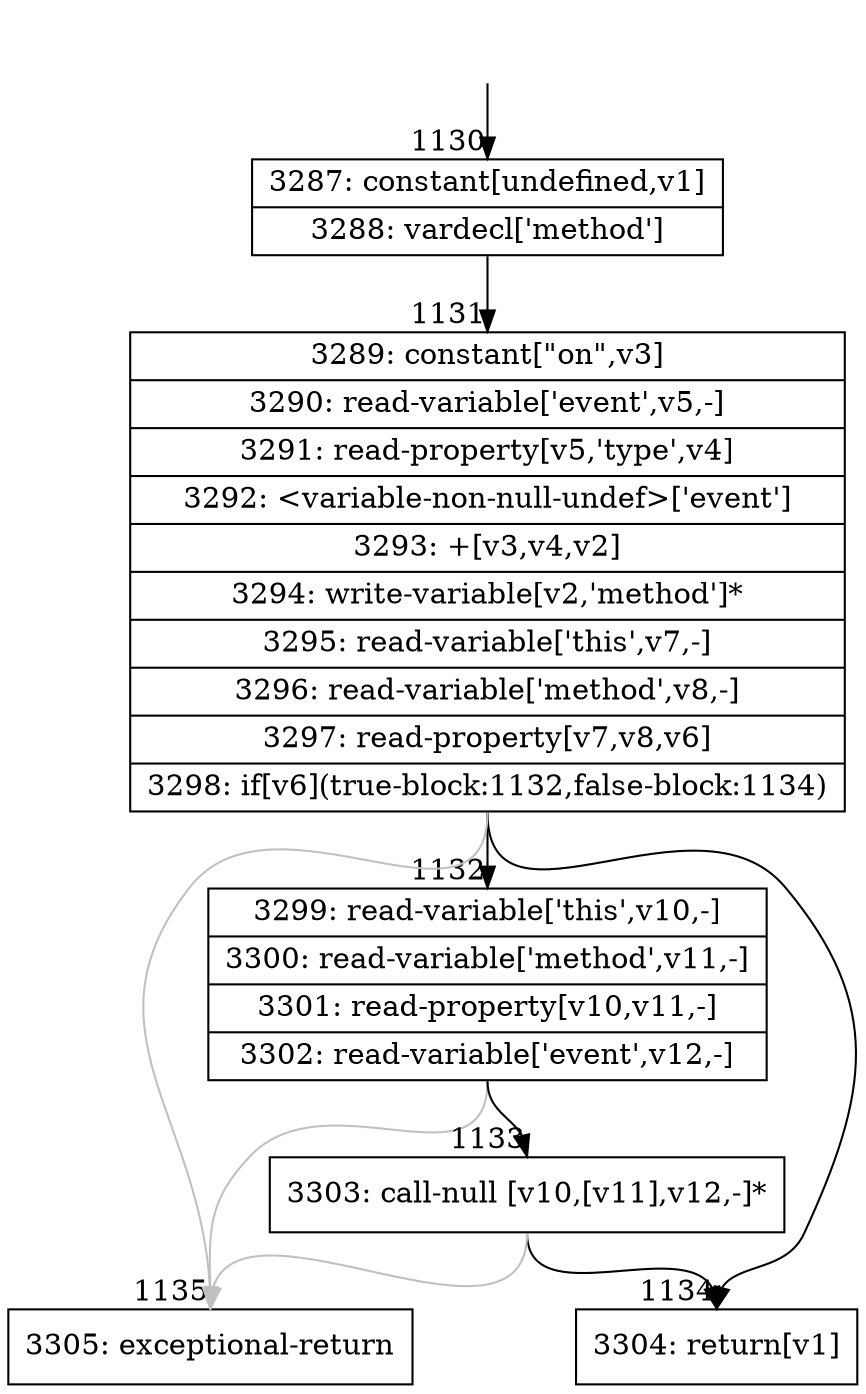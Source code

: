 digraph {
rankdir="TD"
BB_entry107[shape=none,label=""];
BB_entry107 -> BB1130 [tailport=s, headport=n, headlabel="    1130"]
BB1130 [shape=record label="{3287: constant[undefined,v1]|3288: vardecl['method']}" ] 
BB1130 -> BB1131 [tailport=s, headport=n, headlabel="      1131"]
BB1131 [shape=record label="{3289: constant[\"on\",v3]|3290: read-variable['event',v5,-]|3291: read-property[v5,'type',v4]|3292: \<variable-non-null-undef\>['event']|3293: +[v3,v4,v2]|3294: write-variable[v2,'method']*|3295: read-variable['this',v7,-]|3296: read-variable['method',v8,-]|3297: read-property[v7,v8,v6]|3298: if[v6](true-block:1132,false-block:1134)}" ] 
BB1131 -> BB1132 [tailport=s, headport=n, headlabel="      1132"]
BB1131 -> BB1134 [tailport=s, headport=n, headlabel="      1134"]
BB1131 -> BB1135 [tailport=s, headport=n, color=gray, headlabel="      1135"]
BB1132 [shape=record label="{3299: read-variable['this',v10,-]|3300: read-variable['method',v11,-]|3301: read-property[v10,v11,-]|3302: read-variable['event',v12,-]}" ] 
BB1132 -> BB1133 [tailport=s, headport=n, headlabel="      1133"]
BB1132 -> BB1135 [tailport=s, headport=n, color=gray]
BB1133 [shape=record label="{3303: call-null [v10,[v11],v12,-]*}" ] 
BB1133 -> BB1134 [tailport=s, headport=n]
BB1133 -> BB1135 [tailport=s, headport=n, color=gray]
BB1134 [shape=record label="{3304: return[v1]}" ] 
BB1135 [shape=record label="{3305: exceptional-return}" ] 
//#$~ 1608
}
